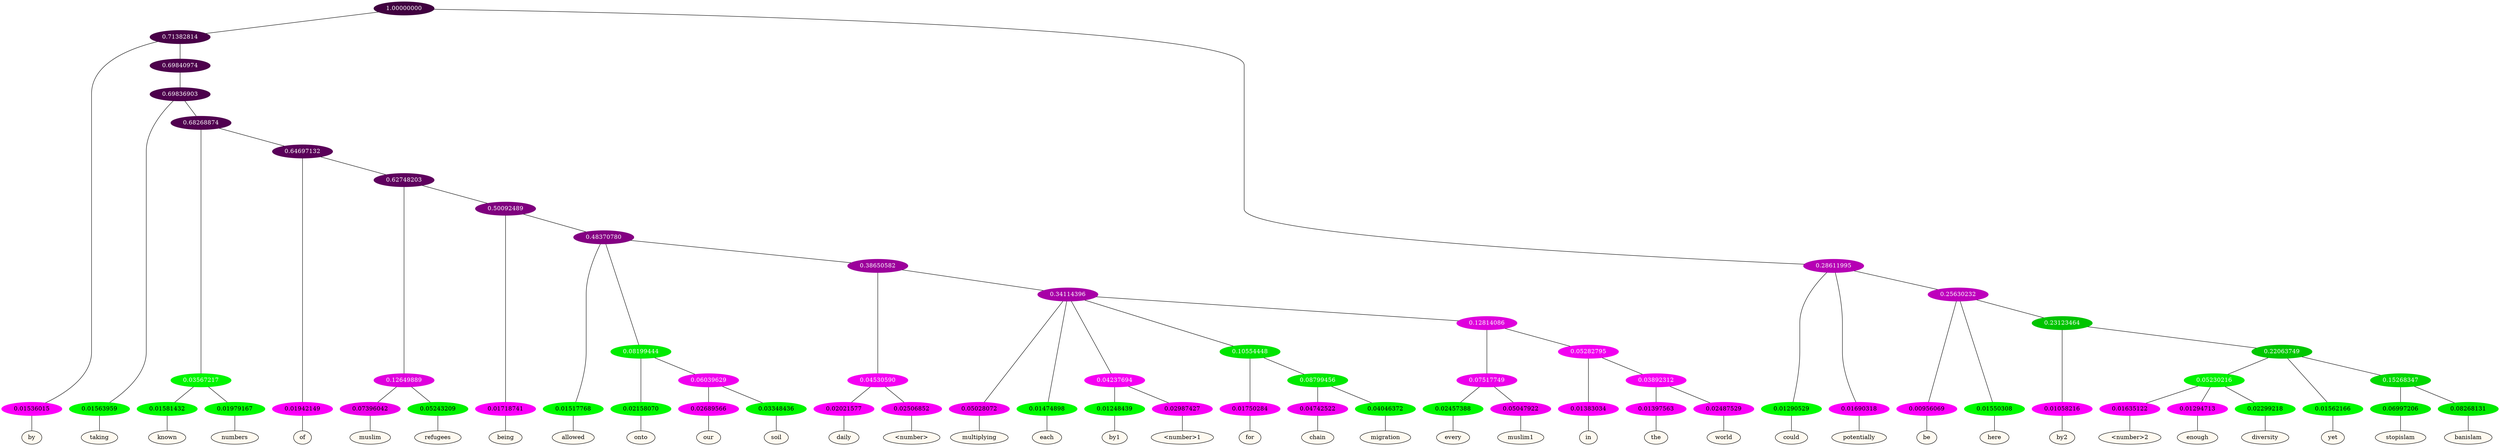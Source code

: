graph {
	node [format=png height=0.15 nodesep=0.001 ordering=out overlap=prism overlap_scaling=0.01 ranksep=0.001 ratio=0.2 style=filled width=0.15]
	{
		rank=same
		a_w_3 [label=by color=black fillcolor=floralwhite style="filled,solid"]
		a_w_12 [label=taking color=black fillcolor=floralwhite style="filled,solid"]
		a_w_21 [label=known color=black fillcolor=floralwhite style="filled,solid"]
		a_w_22 [label=numbers color=black fillcolor=floralwhite style="filled,solid"]
		a_w_23 [label=of color=black fillcolor=floralwhite style="filled,solid"]
		a_w_32 [label=muslim color=black fillcolor=floralwhite style="filled,solid"]
		a_w_33 [label=refugees color=black fillcolor=floralwhite style="filled,solid"]
		a_w_34 [label=being color=black fillcolor=floralwhite style="filled,solid"]
		a_w_36 [label=allowed color=black fillcolor=floralwhite style="filled,solid"]
		a_w_39 [label=onto color=black fillcolor=floralwhite style="filled,solid"]
		a_w_43 [label=our color=black fillcolor=floralwhite style="filled,solid"]
		a_w_44 [label=soil color=black fillcolor=floralwhite style="filled,solid"]
		a_w_45 [label=daily color=black fillcolor=floralwhite style="filled,solid"]
		a_w_46 [label="\<number\>" color=black fillcolor=floralwhite style="filled,solid"]
		a_w_47 [label=multiplying color=black fillcolor=floralwhite style="filled,solid"]
		a_w_48 [label=each color=black fillcolor=floralwhite style="filled,solid"]
		a_w_52 [label=by1 color=black fillcolor=floralwhite style="filled,solid"]
		a_w_53 [label="\<number\>1" color=black fillcolor=floralwhite style="filled,solid"]
		a_w_54 [label=for color=black fillcolor=floralwhite style="filled,solid"]
		a_w_58 [label=chain color=black fillcolor=floralwhite style="filled,solid"]
		a_w_59 [label=migration color=black fillcolor=floralwhite style="filled,solid"]
		a_w_60 [label=every color=black fillcolor=floralwhite style="filled,solid"]
		a_w_61 [label=muslim1 color=black fillcolor=floralwhite style="filled,solid"]
		a_w_62 [label=in color=black fillcolor=floralwhite style="filled,solid"]
		a_w_64 [label=the color=black fillcolor=floralwhite style="filled,solid"]
		a_w_65 [label=world color=black fillcolor=floralwhite style="filled,solid"]
		a_w_5 [label=could color=black fillcolor=floralwhite style="filled,solid"]
		a_w_6 [label=potentially color=black fillcolor=floralwhite style="filled,solid"]
		a_w_9 [label=be color=black fillcolor=floralwhite style="filled,solid"]
		a_w_10 [label=here color=black fillcolor=floralwhite style="filled,solid"]
		a_w_14 [label=by2 color=black fillcolor=floralwhite style="filled,solid"]
		a_w_25 [label="\<number\>2" color=black fillcolor=floralwhite style="filled,solid"]
		a_w_26 [label=enough color=black fillcolor=floralwhite style="filled,solid"]
		a_w_27 [label=diversity color=black fillcolor=floralwhite style="filled,solid"]
		a_w_19 [label=yet color=black fillcolor=floralwhite style="filled,solid"]
		a_w_28 [label=stopislam color=black fillcolor=floralwhite style="filled,solid"]
		a_w_29 [label=banislam color=black fillcolor=floralwhite style="filled,solid"]
	}
	a_n_3 -- a_w_3
	a_n_12 -- a_w_12
	a_n_21 -- a_w_21
	a_n_22 -- a_w_22
	a_n_23 -- a_w_23
	a_n_32 -- a_w_32
	a_n_33 -- a_w_33
	a_n_34 -- a_w_34
	a_n_36 -- a_w_36
	a_n_39 -- a_w_39
	a_n_43 -- a_w_43
	a_n_44 -- a_w_44
	a_n_45 -- a_w_45
	a_n_46 -- a_w_46
	a_n_47 -- a_w_47
	a_n_48 -- a_w_48
	a_n_52 -- a_w_52
	a_n_53 -- a_w_53
	a_n_54 -- a_w_54
	a_n_58 -- a_w_58
	a_n_59 -- a_w_59
	a_n_60 -- a_w_60
	a_n_61 -- a_w_61
	a_n_62 -- a_w_62
	a_n_64 -- a_w_64
	a_n_65 -- a_w_65
	a_n_5 -- a_w_5
	a_n_6 -- a_w_6
	a_n_9 -- a_w_9
	a_n_10 -- a_w_10
	a_n_14 -- a_w_14
	a_n_25 -- a_w_25
	a_n_26 -- a_w_26
	a_n_27 -- a_w_27
	a_n_19 -- a_w_19
	a_n_28 -- a_w_28
	a_n_29 -- a_w_29
	{
		rank=same
		a_n_3 [label=0.01536015 color="0.835 1.000 0.985" fontcolor=black]
		a_n_12 [label=0.01563959 color="0.334 1.000 0.984" fontcolor=black]
		a_n_21 [label=0.01581432 color="0.334 1.000 0.984" fontcolor=black]
		a_n_22 [label=0.01979167 color="0.334 1.000 0.980" fontcolor=black]
		a_n_23 [label=0.01942149 color="0.835 1.000 0.981" fontcolor=black]
		a_n_32 [label=0.07396042 color="0.835 1.000 0.926" fontcolor=black]
		a_n_33 [label=0.05243209 color="0.334 1.000 0.948" fontcolor=black]
		a_n_34 [label=0.01718741 color="0.835 1.000 0.983" fontcolor=black]
		a_n_36 [label=0.01517768 color="0.334 1.000 0.985" fontcolor=black]
		a_n_39 [label=0.02158070 color="0.334 1.000 0.978" fontcolor=black]
		a_n_43 [label=0.02689566 color="0.835 1.000 0.973" fontcolor=black]
		a_n_44 [label=0.03348436 color="0.334 1.000 0.967" fontcolor=black]
		a_n_45 [label=0.02021577 color="0.835 1.000 0.980" fontcolor=black]
		a_n_46 [label=0.02506852 color="0.835 1.000 0.975" fontcolor=black]
		a_n_47 [label=0.05028072 color="0.835 1.000 0.950" fontcolor=black]
		a_n_48 [label=0.01474898 color="0.334 1.000 0.985" fontcolor=black]
		a_n_52 [label=0.01248439 color="0.334 1.000 0.988" fontcolor=black]
		a_n_53 [label=0.02987427 color="0.835 1.000 0.970" fontcolor=black]
		a_n_54 [label=0.01750284 color="0.835 1.000 0.982" fontcolor=black]
		a_n_58 [label=0.04742522 color="0.835 1.000 0.953" fontcolor=black]
		a_n_59 [label=0.04046372 color="0.334 1.000 0.960" fontcolor=black]
		a_n_60 [label=0.02457388 color="0.334 1.000 0.975" fontcolor=black]
		a_n_61 [label=0.05047922 color="0.835 1.000 0.950" fontcolor=black]
		a_n_62 [label=0.01383034 color="0.835 1.000 0.986" fontcolor=black]
		a_n_64 [label=0.01397563 color="0.835 1.000 0.986" fontcolor=black]
		a_n_65 [label=0.02487529 color="0.835 1.000 0.975" fontcolor=black]
		a_n_5 [label=0.01290529 color="0.334 1.000 0.987" fontcolor=black]
		a_n_6 [label=0.01690318 color="0.835 1.000 0.983" fontcolor=black]
		a_n_9 [label=0.00956069 color="0.835 1.000 0.990" fontcolor=black]
		a_n_10 [label=0.01550308 color="0.334 1.000 0.984" fontcolor=black]
		a_n_14 [label=0.01058216 color="0.835 1.000 0.989" fontcolor=black]
		a_n_25 [label=0.01635122 color="0.835 1.000 0.984" fontcolor=black]
		a_n_26 [label=0.01294713 color="0.835 1.000 0.987" fontcolor=black]
		a_n_27 [label=0.02299218 color="0.334 1.000 0.977" fontcolor=black]
		a_n_19 [label=0.01562166 color="0.334 1.000 0.984" fontcolor=black]
		a_n_28 [label=0.06997206 color="0.334 1.000 0.930" fontcolor=black]
		a_n_29 [label=0.08268131 color="0.334 1.000 0.917" fontcolor=black]
	}
	a_n_0 [label=1.00000000 color="0.835 1.000 0.250" fontcolor=grey99]
	a_n_1 [label=0.71382814 color="0.835 1.000 0.286" fontcolor=grey99]
	a_n_0 -- a_n_1
	a_n_2 [label=0.28611995 color="0.835 1.000 0.714" fontcolor=grey99]
	a_n_0 -- a_n_2
	a_n_1 -- a_n_3
	a_n_4 [label=0.69840974 color="0.835 1.000 0.302" fontcolor=grey99]
	a_n_1 -- a_n_4
	a_n_2 -- a_n_5
	a_n_2 -- a_n_6
	a_n_7 [label=0.25630232 color="0.835 1.000 0.744" fontcolor=grey99]
	a_n_2 -- a_n_7
	a_n_8 [label=0.69836903 color="0.835 1.000 0.302" fontcolor=grey99]
	a_n_4 -- a_n_8
	a_n_7 -- a_n_9
	a_n_7 -- a_n_10
	a_n_11 [label=0.23123464 color="0.334 1.000 0.769" fontcolor=grey99]
	a_n_7 -- a_n_11
	a_n_8 -- a_n_12
	a_n_13 [label=0.68268874 color="0.835 1.000 0.317" fontcolor=grey99]
	a_n_8 -- a_n_13
	a_n_11 -- a_n_14
	a_n_15 [label=0.22063749 color="0.334 1.000 0.779" fontcolor=grey99]
	a_n_11 -- a_n_15
	a_n_16 [label=0.03567217 color="0.334 1.000 0.964" fontcolor=grey99]
	a_n_13 -- a_n_16
	a_n_17 [label=0.64697132 color="0.835 1.000 0.353" fontcolor=grey99]
	a_n_13 -- a_n_17
	a_n_18 [label=0.05230216 color="0.334 1.000 0.948" fontcolor=grey99]
	a_n_15 -- a_n_18
	a_n_15 -- a_n_19
	a_n_20 [label=0.15268347 color="0.334 1.000 0.847" fontcolor=grey99]
	a_n_15 -- a_n_20
	a_n_16 -- a_n_21
	a_n_16 -- a_n_22
	a_n_17 -- a_n_23
	a_n_24 [label=0.62748203 color="0.835 1.000 0.373" fontcolor=grey99]
	a_n_17 -- a_n_24
	a_n_18 -- a_n_25
	a_n_18 -- a_n_26
	a_n_18 -- a_n_27
	a_n_20 -- a_n_28
	a_n_20 -- a_n_29
	a_n_30 [label=0.12649889 color="0.835 1.000 0.874" fontcolor=grey99]
	a_n_24 -- a_n_30
	a_n_31 [label=0.50092489 color="0.835 1.000 0.499" fontcolor=grey99]
	a_n_24 -- a_n_31
	a_n_30 -- a_n_32
	a_n_30 -- a_n_33
	a_n_31 -- a_n_34
	a_n_35 [label=0.48370780 color="0.835 1.000 0.516" fontcolor=grey99]
	a_n_31 -- a_n_35
	a_n_35 -- a_n_36
	a_n_37 [label=0.08199444 color="0.334 1.000 0.918" fontcolor=grey99]
	a_n_35 -- a_n_37
	a_n_38 [label=0.38650582 color="0.835 1.000 0.613" fontcolor=grey99]
	a_n_35 -- a_n_38
	a_n_37 -- a_n_39
	a_n_40 [label=0.06039629 color="0.835 1.000 0.940" fontcolor=grey99]
	a_n_37 -- a_n_40
	a_n_41 [label=0.04530590 color="0.835 1.000 0.955" fontcolor=grey99]
	a_n_38 -- a_n_41
	a_n_42 [label=0.34114396 color="0.835 1.000 0.659" fontcolor=grey99]
	a_n_38 -- a_n_42
	a_n_40 -- a_n_43
	a_n_40 -- a_n_44
	a_n_41 -- a_n_45
	a_n_41 -- a_n_46
	a_n_42 -- a_n_47
	a_n_42 -- a_n_48
	a_n_49 [label=0.04237694 color="0.835 1.000 0.958" fontcolor=grey99]
	a_n_42 -- a_n_49
	a_n_50 [label=0.10554448 color="0.334 1.000 0.894" fontcolor=grey99]
	a_n_42 -- a_n_50
	a_n_51 [label=0.12814086 color="0.835 1.000 0.872" fontcolor=grey99]
	a_n_42 -- a_n_51
	a_n_49 -- a_n_52
	a_n_49 -- a_n_53
	a_n_50 -- a_n_54
	a_n_55 [label=0.08799456 color="0.334 1.000 0.912" fontcolor=grey99]
	a_n_50 -- a_n_55
	a_n_56 [label=0.07517749 color="0.835 1.000 0.925" fontcolor=grey99]
	a_n_51 -- a_n_56
	a_n_57 [label=0.05282795 color="0.835 1.000 0.947" fontcolor=grey99]
	a_n_51 -- a_n_57
	a_n_55 -- a_n_58
	a_n_55 -- a_n_59
	a_n_56 -- a_n_60
	a_n_56 -- a_n_61
	a_n_57 -- a_n_62
	a_n_63 [label=0.03892312 color="0.835 1.000 0.961" fontcolor=grey99]
	a_n_57 -- a_n_63
	a_n_63 -- a_n_64
	a_n_63 -- a_n_65
}
